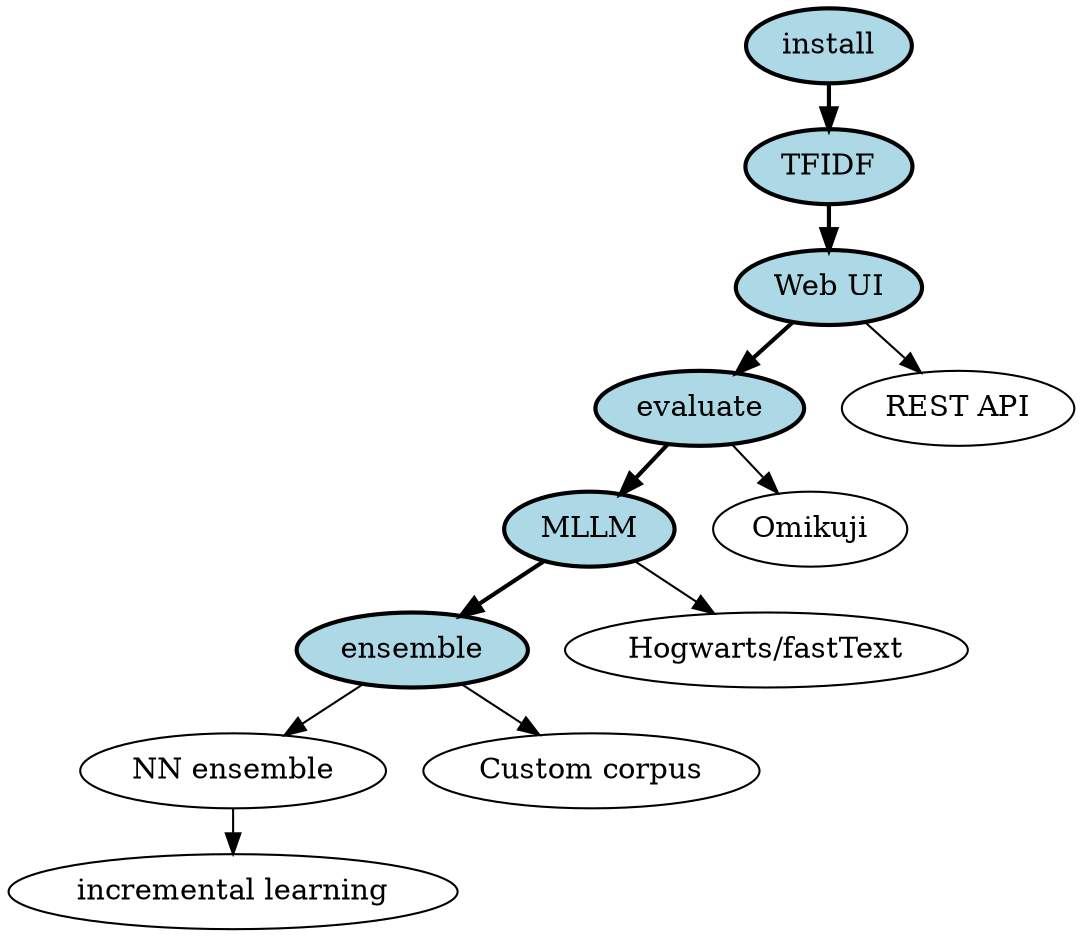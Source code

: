 digraph "Annif-tutorial exercises" {
  dpi=100;
  ranksep=0.3;
  install -> TFIDF -> "Web UI" -> evaluate -> MLLM -> ensemble [style=bold];
  ensemble -> "NN ensemble";
  ensemble -> "Custom corpus";
  MLLM -> "Hogwarts/fastText";
  "Web UI" -> "REST API";
  evaluate -> Omikuji;
  "NN ensemble" -> "incremental learning";

  install [style=filled,fillcolor=lightblue,penwidth=2];
  TFIDF [style=filled,fillcolor=lightblue,penwidth=2];
  "Web UI" [style=filled,fillcolor=lightblue,penwidth=2];
  evaluate [style=filled,fillcolor=lightblue,penwidth=2];
  MLLM [style=filled,fillcolor=lightblue,penwidth=2];
  ensemble [style=filled,fillcolor=lightblue,penwidth=2];

}
# Generate png with:
# dot -Tpng overview.dot -Gsize=3.76,4.69\! -Gdpi=100 -o overview.png;
